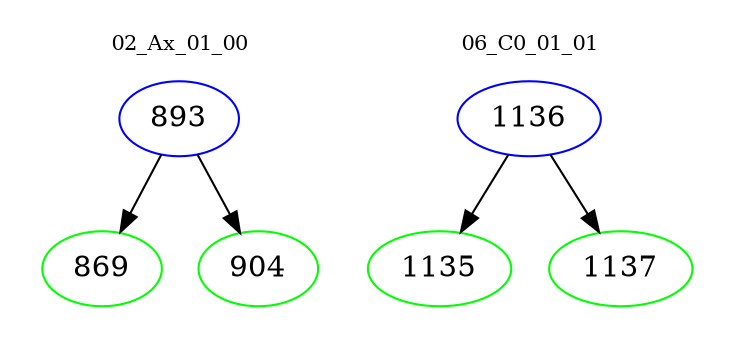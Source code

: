 digraph{
subgraph cluster_0 {
color = white
label = "02_Ax_01_00";
fontsize=10;
T0_893 [label="893", color="blue"]
T0_893 -> T0_869 [color="black"]
T0_869 [label="869", color="green"]
T0_893 -> T0_904 [color="black"]
T0_904 [label="904", color="green"]
}
subgraph cluster_1 {
color = white
label = "06_C0_01_01";
fontsize=10;
T1_1136 [label="1136", color="blue"]
T1_1136 -> T1_1135 [color="black"]
T1_1135 [label="1135", color="green"]
T1_1136 -> T1_1137 [color="black"]
T1_1137 [label="1137", color="green"]
}
}

